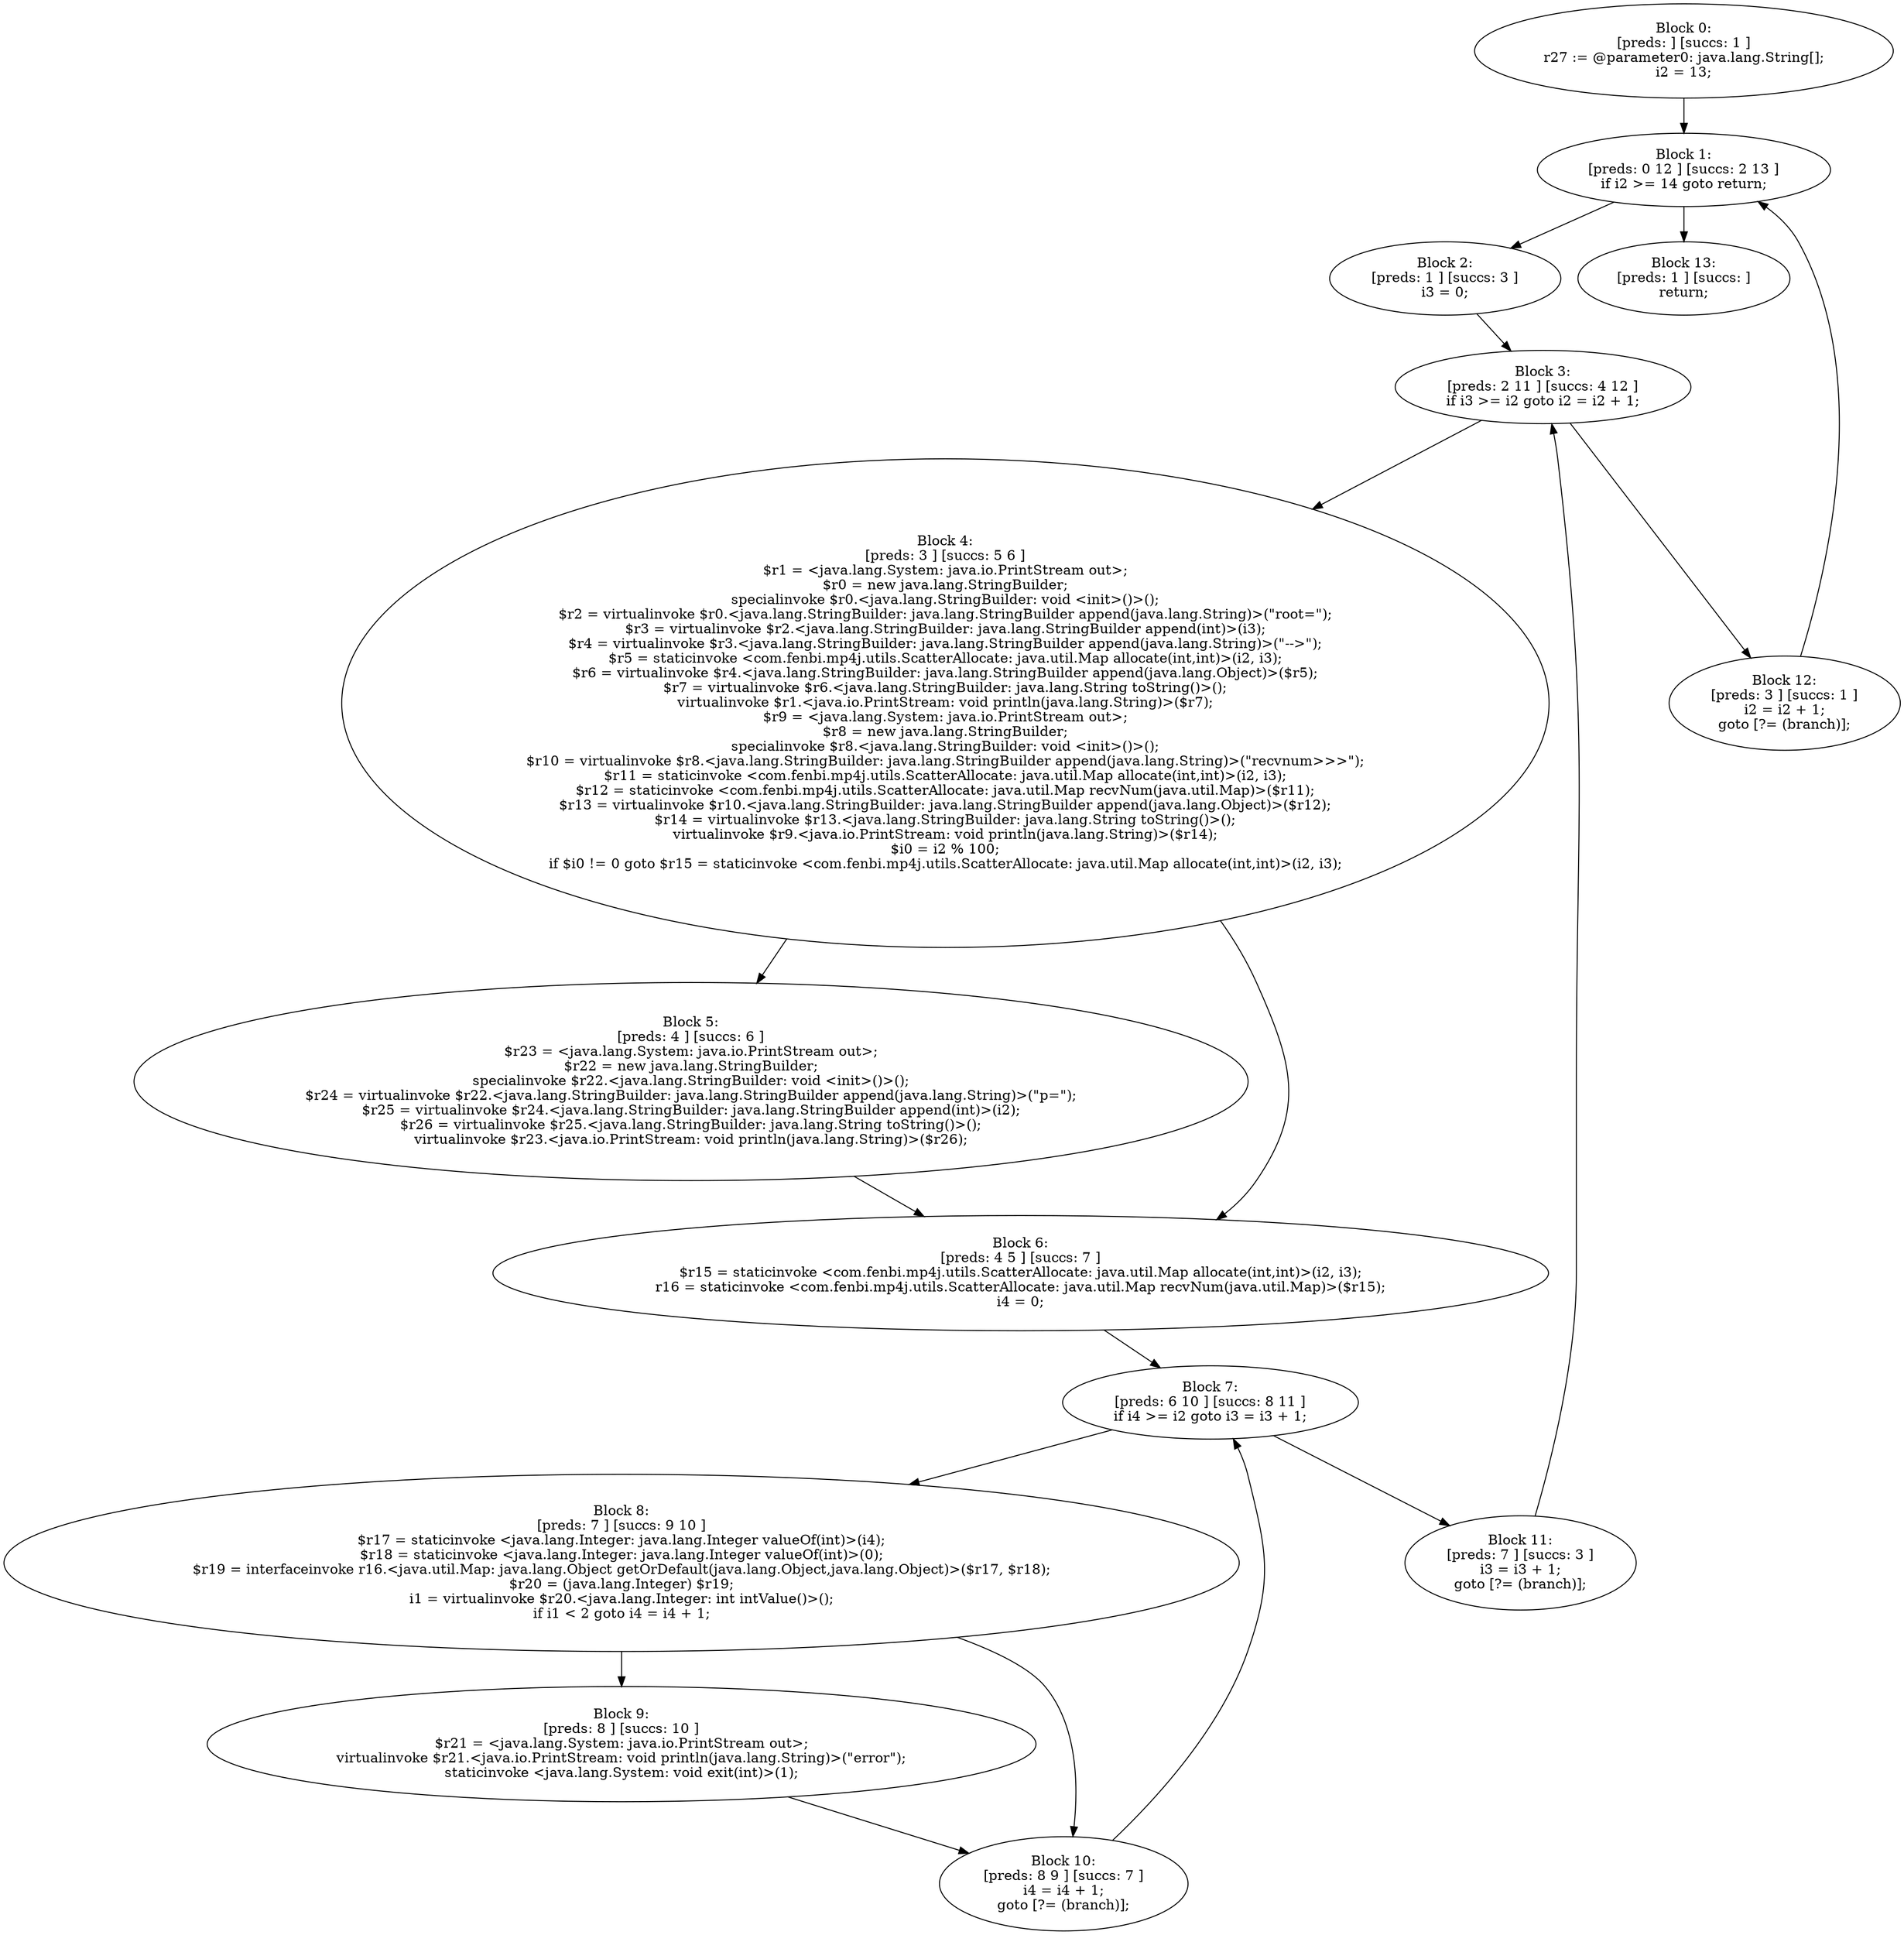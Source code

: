 digraph "unitGraph" {
    "Block 0:
[preds: ] [succs: 1 ]
r27 := @parameter0: java.lang.String[];
i2 = 13;
"
    "Block 1:
[preds: 0 12 ] [succs: 2 13 ]
if i2 >= 14 goto return;
"
    "Block 2:
[preds: 1 ] [succs: 3 ]
i3 = 0;
"
    "Block 3:
[preds: 2 11 ] [succs: 4 12 ]
if i3 >= i2 goto i2 = i2 + 1;
"
    "Block 4:
[preds: 3 ] [succs: 5 6 ]
$r1 = <java.lang.System: java.io.PrintStream out>;
$r0 = new java.lang.StringBuilder;
specialinvoke $r0.<java.lang.StringBuilder: void <init>()>();
$r2 = virtualinvoke $r0.<java.lang.StringBuilder: java.lang.StringBuilder append(java.lang.String)>(\"root=\");
$r3 = virtualinvoke $r2.<java.lang.StringBuilder: java.lang.StringBuilder append(int)>(i3);
$r4 = virtualinvoke $r3.<java.lang.StringBuilder: java.lang.StringBuilder append(java.lang.String)>(\"-->\");
$r5 = staticinvoke <com.fenbi.mp4j.utils.ScatterAllocate: java.util.Map allocate(int,int)>(i2, i3);
$r6 = virtualinvoke $r4.<java.lang.StringBuilder: java.lang.StringBuilder append(java.lang.Object)>($r5);
$r7 = virtualinvoke $r6.<java.lang.StringBuilder: java.lang.String toString()>();
virtualinvoke $r1.<java.io.PrintStream: void println(java.lang.String)>($r7);
$r9 = <java.lang.System: java.io.PrintStream out>;
$r8 = new java.lang.StringBuilder;
specialinvoke $r8.<java.lang.StringBuilder: void <init>()>();
$r10 = virtualinvoke $r8.<java.lang.StringBuilder: java.lang.StringBuilder append(java.lang.String)>(\"recvnum>>>\");
$r11 = staticinvoke <com.fenbi.mp4j.utils.ScatterAllocate: java.util.Map allocate(int,int)>(i2, i3);
$r12 = staticinvoke <com.fenbi.mp4j.utils.ScatterAllocate: java.util.Map recvNum(java.util.Map)>($r11);
$r13 = virtualinvoke $r10.<java.lang.StringBuilder: java.lang.StringBuilder append(java.lang.Object)>($r12);
$r14 = virtualinvoke $r13.<java.lang.StringBuilder: java.lang.String toString()>();
virtualinvoke $r9.<java.io.PrintStream: void println(java.lang.String)>($r14);
$i0 = i2 % 100;
if $i0 != 0 goto $r15 = staticinvoke <com.fenbi.mp4j.utils.ScatterAllocate: java.util.Map allocate(int,int)>(i2, i3);
"
    "Block 5:
[preds: 4 ] [succs: 6 ]
$r23 = <java.lang.System: java.io.PrintStream out>;
$r22 = new java.lang.StringBuilder;
specialinvoke $r22.<java.lang.StringBuilder: void <init>()>();
$r24 = virtualinvoke $r22.<java.lang.StringBuilder: java.lang.StringBuilder append(java.lang.String)>(\"p=\");
$r25 = virtualinvoke $r24.<java.lang.StringBuilder: java.lang.StringBuilder append(int)>(i2);
$r26 = virtualinvoke $r25.<java.lang.StringBuilder: java.lang.String toString()>();
virtualinvoke $r23.<java.io.PrintStream: void println(java.lang.String)>($r26);
"
    "Block 6:
[preds: 4 5 ] [succs: 7 ]
$r15 = staticinvoke <com.fenbi.mp4j.utils.ScatterAllocate: java.util.Map allocate(int,int)>(i2, i3);
r16 = staticinvoke <com.fenbi.mp4j.utils.ScatterAllocate: java.util.Map recvNum(java.util.Map)>($r15);
i4 = 0;
"
    "Block 7:
[preds: 6 10 ] [succs: 8 11 ]
if i4 >= i2 goto i3 = i3 + 1;
"
    "Block 8:
[preds: 7 ] [succs: 9 10 ]
$r17 = staticinvoke <java.lang.Integer: java.lang.Integer valueOf(int)>(i4);
$r18 = staticinvoke <java.lang.Integer: java.lang.Integer valueOf(int)>(0);
$r19 = interfaceinvoke r16.<java.util.Map: java.lang.Object getOrDefault(java.lang.Object,java.lang.Object)>($r17, $r18);
$r20 = (java.lang.Integer) $r19;
i1 = virtualinvoke $r20.<java.lang.Integer: int intValue()>();
if i1 < 2 goto i4 = i4 + 1;
"
    "Block 9:
[preds: 8 ] [succs: 10 ]
$r21 = <java.lang.System: java.io.PrintStream out>;
virtualinvoke $r21.<java.io.PrintStream: void println(java.lang.String)>(\"error\");
staticinvoke <java.lang.System: void exit(int)>(1);
"
    "Block 10:
[preds: 8 9 ] [succs: 7 ]
i4 = i4 + 1;
goto [?= (branch)];
"
    "Block 11:
[preds: 7 ] [succs: 3 ]
i3 = i3 + 1;
goto [?= (branch)];
"
    "Block 12:
[preds: 3 ] [succs: 1 ]
i2 = i2 + 1;
goto [?= (branch)];
"
    "Block 13:
[preds: 1 ] [succs: ]
return;
"
    "Block 0:
[preds: ] [succs: 1 ]
r27 := @parameter0: java.lang.String[];
i2 = 13;
"->"Block 1:
[preds: 0 12 ] [succs: 2 13 ]
if i2 >= 14 goto return;
";
    "Block 1:
[preds: 0 12 ] [succs: 2 13 ]
if i2 >= 14 goto return;
"->"Block 2:
[preds: 1 ] [succs: 3 ]
i3 = 0;
";
    "Block 1:
[preds: 0 12 ] [succs: 2 13 ]
if i2 >= 14 goto return;
"->"Block 13:
[preds: 1 ] [succs: ]
return;
";
    "Block 2:
[preds: 1 ] [succs: 3 ]
i3 = 0;
"->"Block 3:
[preds: 2 11 ] [succs: 4 12 ]
if i3 >= i2 goto i2 = i2 + 1;
";
    "Block 3:
[preds: 2 11 ] [succs: 4 12 ]
if i3 >= i2 goto i2 = i2 + 1;
"->"Block 4:
[preds: 3 ] [succs: 5 6 ]
$r1 = <java.lang.System: java.io.PrintStream out>;
$r0 = new java.lang.StringBuilder;
specialinvoke $r0.<java.lang.StringBuilder: void <init>()>();
$r2 = virtualinvoke $r0.<java.lang.StringBuilder: java.lang.StringBuilder append(java.lang.String)>(\"root=\");
$r3 = virtualinvoke $r2.<java.lang.StringBuilder: java.lang.StringBuilder append(int)>(i3);
$r4 = virtualinvoke $r3.<java.lang.StringBuilder: java.lang.StringBuilder append(java.lang.String)>(\"-->\");
$r5 = staticinvoke <com.fenbi.mp4j.utils.ScatterAllocate: java.util.Map allocate(int,int)>(i2, i3);
$r6 = virtualinvoke $r4.<java.lang.StringBuilder: java.lang.StringBuilder append(java.lang.Object)>($r5);
$r7 = virtualinvoke $r6.<java.lang.StringBuilder: java.lang.String toString()>();
virtualinvoke $r1.<java.io.PrintStream: void println(java.lang.String)>($r7);
$r9 = <java.lang.System: java.io.PrintStream out>;
$r8 = new java.lang.StringBuilder;
specialinvoke $r8.<java.lang.StringBuilder: void <init>()>();
$r10 = virtualinvoke $r8.<java.lang.StringBuilder: java.lang.StringBuilder append(java.lang.String)>(\"recvnum>>>\");
$r11 = staticinvoke <com.fenbi.mp4j.utils.ScatterAllocate: java.util.Map allocate(int,int)>(i2, i3);
$r12 = staticinvoke <com.fenbi.mp4j.utils.ScatterAllocate: java.util.Map recvNum(java.util.Map)>($r11);
$r13 = virtualinvoke $r10.<java.lang.StringBuilder: java.lang.StringBuilder append(java.lang.Object)>($r12);
$r14 = virtualinvoke $r13.<java.lang.StringBuilder: java.lang.String toString()>();
virtualinvoke $r9.<java.io.PrintStream: void println(java.lang.String)>($r14);
$i0 = i2 % 100;
if $i0 != 0 goto $r15 = staticinvoke <com.fenbi.mp4j.utils.ScatterAllocate: java.util.Map allocate(int,int)>(i2, i3);
";
    "Block 3:
[preds: 2 11 ] [succs: 4 12 ]
if i3 >= i2 goto i2 = i2 + 1;
"->"Block 12:
[preds: 3 ] [succs: 1 ]
i2 = i2 + 1;
goto [?= (branch)];
";
    "Block 4:
[preds: 3 ] [succs: 5 6 ]
$r1 = <java.lang.System: java.io.PrintStream out>;
$r0 = new java.lang.StringBuilder;
specialinvoke $r0.<java.lang.StringBuilder: void <init>()>();
$r2 = virtualinvoke $r0.<java.lang.StringBuilder: java.lang.StringBuilder append(java.lang.String)>(\"root=\");
$r3 = virtualinvoke $r2.<java.lang.StringBuilder: java.lang.StringBuilder append(int)>(i3);
$r4 = virtualinvoke $r3.<java.lang.StringBuilder: java.lang.StringBuilder append(java.lang.String)>(\"-->\");
$r5 = staticinvoke <com.fenbi.mp4j.utils.ScatterAllocate: java.util.Map allocate(int,int)>(i2, i3);
$r6 = virtualinvoke $r4.<java.lang.StringBuilder: java.lang.StringBuilder append(java.lang.Object)>($r5);
$r7 = virtualinvoke $r6.<java.lang.StringBuilder: java.lang.String toString()>();
virtualinvoke $r1.<java.io.PrintStream: void println(java.lang.String)>($r7);
$r9 = <java.lang.System: java.io.PrintStream out>;
$r8 = new java.lang.StringBuilder;
specialinvoke $r8.<java.lang.StringBuilder: void <init>()>();
$r10 = virtualinvoke $r8.<java.lang.StringBuilder: java.lang.StringBuilder append(java.lang.String)>(\"recvnum>>>\");
$r11 = staticinvoke <com.fenbi.mp4j.utils.ScatterAllocate: java.util.Map allocate(int,int)>(i2, i3);
$r12 = staticinvoke <com.fenbi.mp4j.utils.ScatterAllocate: java.util.Map recvNum(java.util.Map)>($r11);
$r13 = virtualinvoke $r10.<java.lang.StringBuilder: java.lang.StringBuilder append(java.lang.Object)>($r12);
$r14 = virtualinvoke $r13.<java.lang.StringBuilder: java.lang.String toString()>();
virtualinvoke $r9.<java.io.PrintStream: void println(java.lang.String)>($r14);
$i0 = i2 % 100;
if $i0 != 0 goto $r15 = staticinvoke <com.fenbi.mp4j.utils.ScatterAllocate: java.util.Map allocate(int,int)>(i2, i3);
"->"Block 5:
[preds: 4 ] [succs: 6 ]
$r23 = <java.lang.System: java.io.PrintStream out>;
$r22 = new java.lang.StringBuilder;
specialinvoke $r22.<java.lang.StringBuilder: void <init>()>();
$r24 = virtualinvoke $r22.<java.lang.StringBuilder: java.lang.StringBuilder append(java.lang.String)>(\"p=\");
$r25 = virtualinvoke $r24.<java.lang.StringBuilder: java.lang.StringBuilder append(int)>(i2);
$r26 = virtualinvoke $r25.<java.lang.StringBuilder: java.lang.String toString()>();
virtualinvoke $r23.<java.io.PrintStream: void println(java.lang.String)>($r26);
";
    "Block 4:
[preds: 3 ] [succs: 5 6 ]
$r1 = <java.lang.System: java.io.PrintStream out>;
$r0 = new java.lang.StringBuilder;
specialinvoke $r0.<java.lang.StringBuilder: void <init>()>();
$r2 = virtualinvoke $r0.<java.lang.StringBuilder: java.lang.StringBuilder append(java.lang.String)>(\"root=\");
$r3 = virtualinvoke $r2.<java.lang.StringBuilder: java.lang.StringBuilder append(int)>(i3);
$r4 = virtualinvoke $r3.<java.lang.StringBuilder: java.lang.StringBuilder append(java.lang.String)>(\"-->\");
$r5 = staticinvoke <com.fenbi.mp4j.utils.ScatterAllocate: java.util.Map allocate(int,int)>(i2, i3);
$r6 = virtualinvoke $r4.<java.lang.StringBuilder: java.lang.StringBuilder append(java.lang.Object)>($r5);
$r7 = virtualinvoke $r6.<java.lang.StringBuilder: java.lang.String toString()>();
virtualinvoke $r1.<java.io.PrintStream: void println(java.lang.String)>($r7);
$r9 = <java.lang.System: java.io.PrintStream out>;
$r8 = new java.lang.StringBuilder;
specialinvoke $r8.<java.lang.StringBuilder: void <init>()>();
$r10 = virtualinvoke $r8.<java.lang.StringBuilder: java.lang.StringBuilder append(java.lang.String)>(\"recvnum>>>\");
$r11 = staticinvoke <com.fenbi.mp4j.utils.ScatterAllocate: java.util.Map allocate(int,int)>(i2, i3);
$r12 = staticinvoke <com.fenbi.mp4j.utils.ScatterAllocate: java.util.Map recvNum(java.util.Map)>($r11);
$r13 = virtualinvoke $r10.<java.lang.StringBuilder: java.lang.StringBuilder append(java.lang.Object)>($r12);
$r14 = virtualinvoke $r13.<java.lang.StringBuilder: java.lang.String toString()>();
virtualinvoke $r9.<java.io.PrintStream: void println(java.lang.String)>($r14);
$i0 = i2 % 100;
if $i0 != 0 goto $r15 = staticinvoke <com.fenbi.mp4j.utils.ScatterAllocate: java.util.Map allocate(int,int)>(i2, i3);
"->"Block 6:
[preds: 4 5 ] [succs: 7 ]
$r15 = staticinvoke <com.fenbi.mp4j.utils.ScatterAllocate: java.util.Map allocate(int,int)>(i2, i3);
r16 = staticinvoke <com.fenbi.mp4j.utils.ScatterAllocate: java.util.Map recvNum(java.util.Map)>($r15);
i4 = 0;
";
    "Block 5:
[preds: 4 ] [succs: 6 ]
$r23 = <java.lang.System: java.io.PrintStream out>;
$r22 = new java.lang.StringBuilder;
specialinvoke $r22.<java.lang.StringBuilder: void <init>()>();
$r24 = virtualinvoke $r22.<java.lang.StringBuilder: java.lang.StringBuilder append(java.lang.String)>(\"p=\");
$r25 = virtualinvoke $r24.<java.lang.StringBuilder: java.lang.StringBuilder append(int)>(i2);
$r26 = virtualinvoke $r25.<java.lang.StringBuilder: java.lang.String toString()>();
virtualinvoke $r23.<java.io.PrintStream: void println(java.lang.String)>($r26);
"->"Block 6:
[preds: 4 5 ] [succs: 7 ]
$r15 = staticinvoke <com.fenbi.mp4j.utils.ScatterAllocate: java.util.Map allocate(int,int)>(i2, i3);
r16 = staticinvoke <com.fenbi.mp4j.utils.ScatterAllocate: java.util.Map recvNum(java.util.Map)>($r15);
i4 = 0;
";
    "Block 6:
[preds: 4 5 ] [succs: 7 ]
$r15 = staticinvoke <com.fenbi.mp4j.utils.ScatterAllocate: java.util.Map allocate(int,int)>(i2, i3);
r16 = staticinvoke <com.fenbi.mp4j.utils.ScatterAllocate: java.util.Map recvNum(java.util.Map)>($r15);
i4 = 0;
"->"Block 7:
[preds: 6 10 ] [succs: 8 11 ]
if i4 >= i2 goto i3 = i3 + 1;
";
    "Block 7:
[preds: 6 10 ] [succs: 8 11 ]
if i4 >= i2 goto i3 = i3 + 1;
"->"Block 8:
[preds: 7 ] [succs: 9 10 ]
$r17 = staticinvoke <java.lang.Integer: java.lang.Integer valueOf(int)>(i4);
$r18 = staticinvoke <java.lang.Integer: java.lang.Integer valueOf(int)>(0);
$r19 = interfaceinvoke r16.<java.util.Map: java.lang.Object getOrDefault(java.lang.Object,java.lang.Object)>($r17, $r18);
$r20 = (java.lang.Integer) $r19;
i1 = virtualinvoke $r20.<java.lang.Integer: int intValue()>();
if i1 < 2 goto i4 = i4 + 1;
";
    "Block 7:
[preds: 6 10 ] [succs: 8 11 ]
if i4 >= i2 goto i3 = i3 + 1;
"->"Block 11:
[preds: 7 ] [succs: 3 ]
i3 = i3 + 1;
goto [?= (branch)];
";
    "Block 8:
[preds: 7 ] [succs: 9 10 ]
$r17 = staticinvoke <java.lang.Integer: java.lang.Integer valueOf(int)>(i4);
$r18 = staticinvoke <java.lang.Integer: java.lang.Integer valueOf(int)>(0);
$r19 = interfaceinvoke r16.<java.util.Map: java.lang.Object getOrDefault(java.lang.Object,java.lang.Object)>($r17, $r18);
$r20 = (java.lang.Integer) $r19;
i1 = virtualinvoke $r20.<java.lang.Integer: int intValue()>();
if i1 < 2 goto i4 = i4 + 1;
"->"Block 9:
[preds: 8 ] [succs: 10 ]
$r21 = <java.lang.System: java.io.PrintStream out>;
virtualinvoke $r21.<java.io.PrintStream: void println(java.lang.String)>(\"error\");
staticinvoke <java.lang.System: void exit(int)>(1);
";
    "Block 8:
[preds: 7 ] [succs: 9 10 ]
$r17 = staticinvoke <java.lang.Integer: java.lang.Integer valueOf(int)>(i4);
$r18 = staticinvoke <java.lang.Integer: java.lang.Integer valueOf(int)>(0);
$r19 = interfaceinvoke r16.<java.util.Map: java.lang.Object getOrDefault(java.lang.Object,java.lang.Object)>($r17, $r18);
$r20 = (java.lang.Integer) $r19;
i1 = virtualinvoke $r20.<java.lang.Integer: int intValue()>();
if i1 < 2 goto i4 = i4 + 1;
"->"Block 10:
[preds: 8 9 ] [succs: 7 ]
i4 = i4 + 1;
goto [?= (branch)];
";
    "Block 9:
[preds: 8 ] [succs: 10 ]
$r21 = <java.lang.System: java.io.PrintStream out>;
virtualinvoke $r21.<java.io.PrintStream: void println(java.lang.String)>(\"error\");
staticinvoke <java.lang.System: void exit(int)>(1);
"->"Block 10:
[preds: 8 9 ] [succs: 7 ]
i4 = i4 + 1;
goto [?= (branch)];
";
    "Block 10:
[preds: 8 9 ] [succs: 7 ]
i4 = i4 + 1;
goto [?= (branch)];
"->"Block 7:
[preds: 6 10 ] [succs: 8 11 ]
if i4 >= i2 goto i3 = i3 + 1;
";
    "Block 11:
[preds: 7 ] [succs: 3 ]
i3 = i3 + 1;
goto [?= (branch)];
"->"Block 3:
[preds: 2 11 ] [succs: 4 12 ]
if i3 >= i2 goto i2 = i2 + 1;
";
    "Block 12:
[preds: 3 ] [succs: 1 ]
i2 = i2 + 1;
goto [?= (branch)];
"->"Block 1:
[preds: 0 12 ] [succs: 2 13 ]
if i2 >= 14 goto return;
";
}

